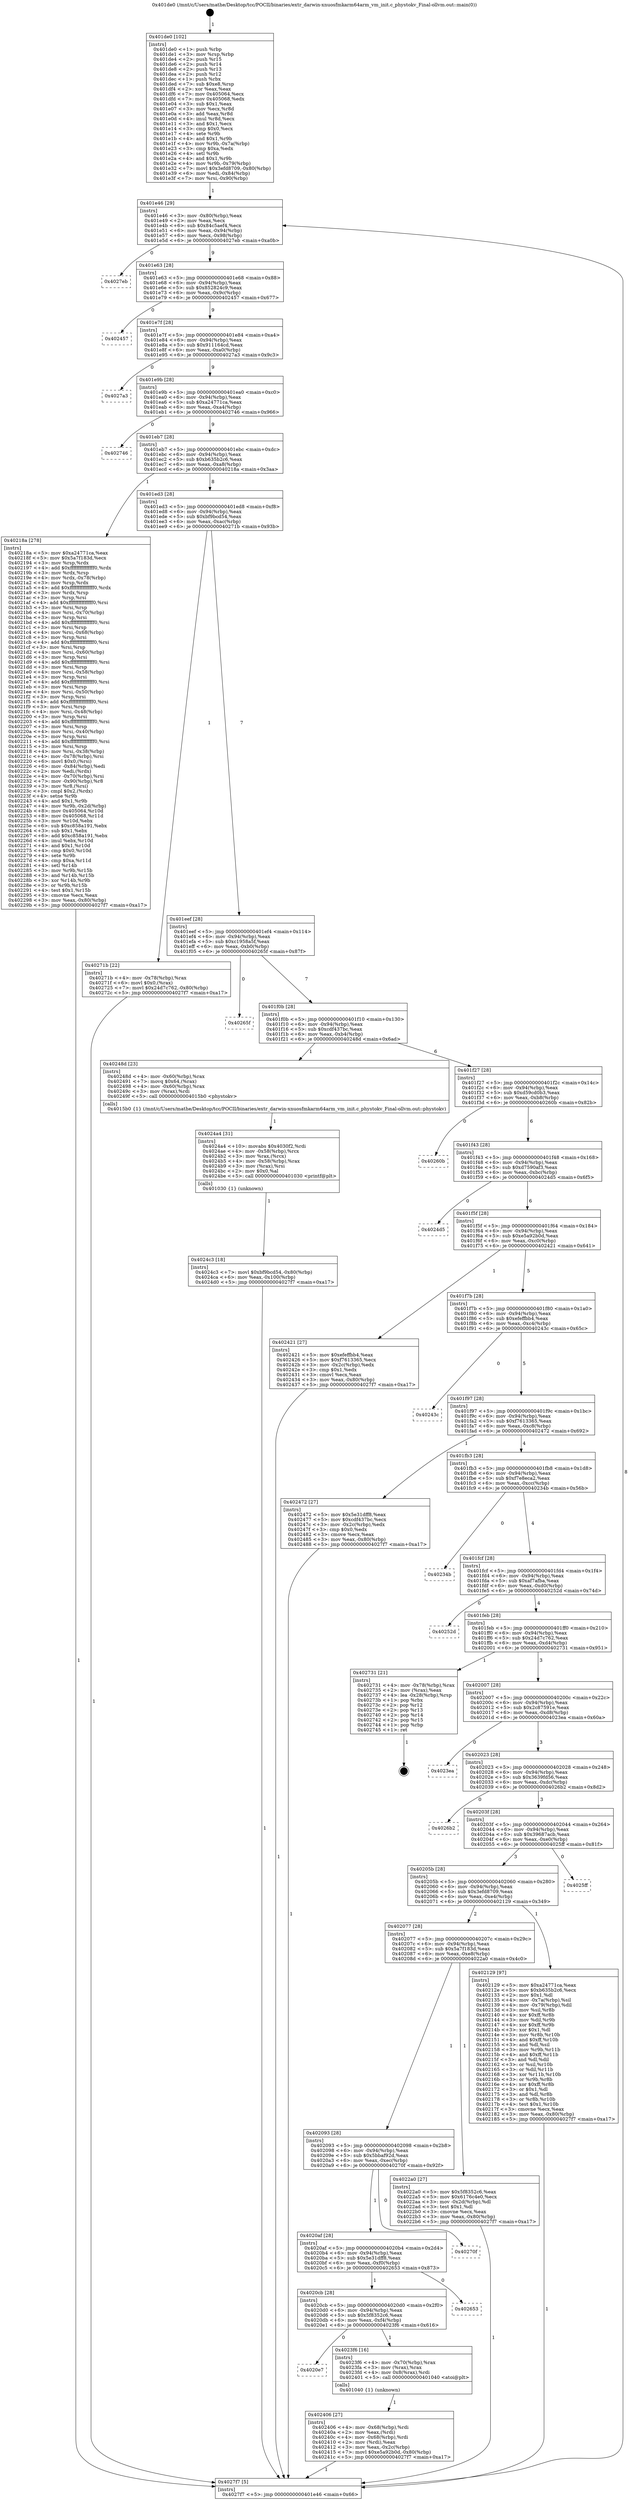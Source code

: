 digraph "0x401de0" {
  label = "0x401de0 (/mnt/c/Users/mathe/Desktop/tcc/POCII/binaries/extr_darwin-xnuosfmkarm64arm_vm_init.c_phystokv_Final-ollvm.out::main(0))"
  labelloc = "t"
  node[shape=record]

  Entry [label="",width=0.3,height=0.3,shape=circle,fillcolor=black,style=filled]
  "0x401e46" [label="{
     0x401e46 [29]\l
     | [instrs]\l
     &nbsp;&nbsp;0x401e46 \<+3\>: mov -0x80(%rbp),%eax\l
     &nbsp;&nbsp;0x401e49 \<+2\>: mov %eax,%ecx\l
     &nbsp;&nbsp;0x401e4b \<+6\>: sub $0x84c5aef4,%ecx\l
     &nbsp;&nbsp;0x401e51 \<+6\>: mov %eax,-0x94(%rbp)\l
     &nbsp;&nbsp;0x401e57 \<+6\>: mov %ecx,-0x98(%rbp)\l
     &nbsp;&nbsp;0x401e5d \<+6\>: je 00000000004027eb \<main+0xa0b\>\l
  }"]
  "0x4027eb" [label="{
     0x4027eb\l
  }", style=dashed]
  "0x401e63" [label="{
     0x401e63 [28]\l
     | [instrs]\l
     &nbsp;&nbsp;0x401e63 \<+5\>: jmp 0000000000401e68 \<main+0x88\>\l
     &nbsp;&nbsp;0x401e68 \<+6\>: mov -0x94(%rbp),%eax\l
     &nbsp;&nbsp;0x401e6e \<+5\>: sub $0x852824c9,%eax\l
     &nbsp;&nbsp;0x401e73 \<+6\>: mov %eax,-0x9c(%rbp)\l
     &nbsp;&nbsp;0x401e79 \<+6\>: je 0000000000402457 \<main+0x677\>\l
  }"]
  Exit [label="",width=0.3,height=0.3,shape=circle,fillcolor=black,style=filled,peripheries=2]
  "0x402457" [label="{
     0x402457\l
  }", style=dashed]
  "0x401e7f" [label="{
     0x401e7f [28]\l
     | [instrs]\l
     &nbsp;&nbsp;0x401e7f \<+5\>: jmp 0000000000401e84 \<main+0xa4\>\l
     &nbsp;&nbsp;0x401e84 \<+6\>: mov -0x94(%rbp),%eax\l
     &nbsp;&nbsp;0x401e8a \<+5\>: sub $0x911164cd,%eax\l
     &nbsp;&nbsp;0x401e8f \<+6\>: mov %eax,-0xa0(%rbp)\l
     &nbsp;&nbsp;0x401e95 \<+6\>: je 00000000004027a3 \<main+0x9c3\>\l
  }"]
  "0x4024c3" [label="{
     0x4024c3 [18]\l
     | [instrs]\l
     &nbsp;&nbsp;0x4024c3 \<+7\>: movl $0xbf9bcd54,-0x80(%rbp)\l
     &nbsp;&nbsp;0x4024ca \<+6\>: mov %eax,-0x100(%rbp)\l
     &nbsp;&nbsp;0x4024d0 \<+5\>: jmp 00000000004027f7 \<main+0xa17\>\l
  }"]
  "0x4027a3" [label="{
     0x4027a3\l
  }", style=dashed]
  "0x401e9b" [label="{
     0x401e9b [28]\l
     | [instrs]\l
     &nbsp;&nbsp;0x401e9b \<+5\>: jmp 0000000000401ea0 \<main+0xc0\>\l
     &nbsp;&nbsp;0x401ea0 \<+6\>: mov -0x94(%rbp),%eax\l
     &nbsp;&nbsp;0x401ea6 \<+5\>: sub $0xa24771ca,%eax\l
     &nbsp;&nbsp;0x401eab \<+6\>: mov %eax,-0xa4(%rbp)\l
     &nbsp;&nbsp;0x401eb1 \<+6\>: je 0000000000402746 \<main+0x966\>\l
  }"]
  "0x4024a4" [label="{
     0x4024a4 [31]\l
     | [instrs]\l
     &nbsp;&nbsp;0x4024a4 \<+10\>: movabs $0x4030f2,%rdi\l
     &nbsp;&nbsp;0x4024ae \<+4\>: mov -0x58(%rbp),%rcx\l
     &nbsp;&nbsp;0x4024b2 \<+3\>: mov %rax,(%rcx)\l
     &nbsp;&nbsp;0x4024b5 \<+4\>: mov -0x58(%rbp),%rax\l
     &nbsp;&nbsp;0x4024b9 \<+3\>: mov (%rax),%rsi\l
     &nbsp;&nbsp;0x4024bc \<+2\>: mov $0x0,%al\l
     &nbsp;&nbsp;0x4024be \<+5\>: call 0000000000401030 \<printf@plt\>\l
     | [calls]\l
     &nbsp;&nbsp;0x401030 \{1\} (unknown)\l
  }"]
  "0x402746" [label="{
     0x402746\l
  }", style=dashed]
  "0x401eb7" [label="{
     0x401eb7 [28]\l
     | [instrs]\l
     &nbsp;&nbsp;0x401eb7 \<+5\>: jmp 0000000000401ebc \<main+0xdc\>\l
     &nbsp;&nbsp;0x401ebc \<+6\>: mov -0x94(%rbp),%eax\l
     &nbsp;&nbsp;0x401ec2 \<+5\>: sub $0xb635b2c6,%eax\l
     &nbsp;&nbsp;0x401ec7 \<+6\>: mov %eax,-0xa8(%rbp)\l
     &nbsp;&nbsp;0x401ecd \<+6\>: je 000000000040218a \<main+0x3aa\>\l
  }"]
  "0x402406" [label="{
     0x402406 [27]\l
     | [instrs]\l
     &nbsp;&nbsp;0x402406 \<+4\>: mov -0x68(%rbp),%rdi\l
     &nbsp;&nbsp;0x40240a \<+2\>: mov %eax,(%rdi)\l
     &nbsp;&nbsp;0x40240c \<+4\>: mov -0x68(%rbp),%rdi\l
     &nbsp;&nbsp;0x402410 \<+2\>: mov (%rdi),%eax\l
     &nbsp;&nbsp;0x402412 \<+3\>: mov %eax,-0x2c(%rbp)\l
     &nbsp;&nbsp;0x402415 \<+7\>: movl $0xe5a92b0d,-0x80(%rbp)\l
     &nbsp;&nbsp;0x40241c \<+5\>: jmp 00000000004027f7 \<main+0xa17\>\l
  }"]
  "0x40218a" [label="{
     0x40218a [278]\l
     | [instrs]\l
     &nbsp;&nbsp;0x40218a \<+5\>: mov $0xa24771ca,%eax\l
     &nbsp;&nbsp;0x40218f \<+5\>: mov $0x5a7f183d,%ecx\l
     &nbsp;&nbsp;0x402194 \<+3\>: mov %rsp,%rdx\l
     &nbsp;&nbsp;0x402197 \<+4\>: add $0xfffffffffffffff0,%rdx\l
     &nbsp;&nbsp;0x40219b \<+3\>: mov %rdx,%rsp\l
     &nbsp;&nbsp;0x40219e \<+4\>: mov %rdx,-0x78(%rbp)\l
     &nbsp;&nbsp;0x4021a2 \<+3\>: mov %rsp,%rdx\l
     &nbsp;&nbsp;0x4021a5 \<+4\>: add $0xfffffffffffffff0,%rdx\l
     &nbsp;&nbsp;0x4021a9 \<+3\>: mov %rdx,%rsp\l
     &nbsp;&nbsp;0x4021ac \<+3\>: mov %rsp,%rsi\l
     &nbsp;&nbsp;0x4021af \<+4\>: add $0xfffffffffffffff0,%rsi\l
     &nbsp;&nbsp;0x4021b3 \<+3\>: mov %rsi,%rsp\l
     &nbsp;&nbsp;0x4021b6 \<+4\>: mov %rsi,-0x70(%rbp)\l
     &nbsp;&nbsp;0x4021ba \<+3\>: mov %rsp,%rsi\l
     &nbsp;&nbsp;0x4021bd \<+4\>: add $0xfffffffffffffff0,%rsi\l
     &nbsp;&nbsp;0x4021c1 \<+3\>: mov %rsi,%rsp\l
     &nbsp;&nbsp;0x4021c4 \<+4\>: mov %rsi,-0x68(%rbp)\l
     &nbsp;&nbsp;0x4021c8 \<+3\>: mov %rsp,%rsi\l
     &nbsp;&nbsp;0x4021cb \<+4\>: add $0xfffffffffffffff0,%rsi\l
     &nbsp;&nbsp;0x4021cf \<+3\>: mov %rsi,%rsp\l
     &nbsp;&nbsp;0x4021d2 \<+4\>: mov %rsi,-0x60(%rbp)\l
     &nbsp;&nbsp;0x4021d6 \<+3\>: mov %rsp,%rsi\l
     &nbsp;&nbsp;0x4021d9 \<+4\>: add $0xfffffffffffffff0,%rsi\l
     &nbsp;&nbsp;0x4021dd \<+3\>: mov %rsi,%rsp\l
     &nbsp;&nbsp;0x4021e0 \<+4\>: mov %rsi,-0x58(%rbp)\l
     &nbsp;&nbsp;0x4021e4 \<+3\>: mov %rsp,%rsi\l
     &nbsp;&nbsp;0x4021e7 \<+4\>: add $0xfffffffffffffff0,%rsi\l
     &nbsp;&nbsp;0x4021eb \<+3\>: mov %rsi,%rsp\l
     &nbsp;&nbsp;0x4021ee \<+4\>: mov %rsi,-0x50(%rbp)\l
     &nbsp;&nbsp;0x4021f2 \<+3\>: mov %rsp,%rsi\l
     &nbsp;&nbsp;0x4021f5 \<+4\>: add $0xfffffffffffffff0,%rsi\l
     &nbsp;&nbsp;0x4021f9 \<+3\>: mov %rsi,%rsp\l
     &nbsp;&nbsp;0x4021fc \<+4\>: mov %rsi,-0x48(%rbp)\l
     &nbsp;&nbsp;0x402200 \<+3\>: mov %rsp,%rsi\l
     &nbsp;&nbsp;0x402203 \<+4\>: add $0xfffffffffffffff0,%rsi\l
     &nbsp;&nbsp;0x402207 \<+3\>: mov %rsi,%rsp\l
     &nbsp;&nbsp;0x40220a \<+4\>: mov %rsi,-0x40(%rbp)\l
     &nbsp;&nbsp;0x40220e \<+3\>: mov %rsp,%rsi\l
     &nbsp;&nbsp;0x402211 \<+4\>: add $0xfffffffffffffff0,%rsi\l
     &nbsp;&nbsp;0x402215 \<+3\>: mov %rsi,%rsp\l
     &nbsp;&nbsp;0x402218 \<+4\>: mov %rsi,-0x38(%rbp)\l
     &nbsp;&nbsp;0x40221c \<+4\>: mov -0x78(%rbp),%rsi\l
     &nbsp;&nbsp;0x402220 \<+6\>: movl $0x0,(%rsi)\l
     &nbsp;&nbsp;0x402226 \<+6\>: mov -0x84(%rbp),%edi\l
     &nbsp;&nbsp;0x40222c \<+2\>: mov %edi,(%rdx)\l
     &nbsp;&nbsp;0x40222e \<+4\>: mov -0x70(%rbp),%rsi\l
     &nbsp;&nbsp;0x402232 \<+7\>: mov -0x90(%rbp),%r8\l
     &nbsp;&nbsp;0x402239 \<+3\>: mov %r8,(%rsi)\l
     &nbsp;&nbsp;0x40223c \<+3\>: cmpl $0x2,(%rdx)\l
     &nbsp;&nbsp;0x40223f \<+4\>: setne %r9b\l
     &nbsp;&nbsp;0x402243 \<+4\>: and $0x1,%r9b\l
     &nbsp;&nbsp;0x402247 \<+4\>: mov %r9b,-0x2d(%rbp)\l
     &nbsp;&nbsp;0x40224b \<+8\>: mov 0x405064,%r10d\l
     &nbsp;&nbsp;0x402253 \<+8\>: mov 0x405068,%r11d\l
     &nbsp;&nbsp;0x40225b \<+3\>: mov %r10d,%ebx\l
     &nbsp;&nbsp;0x40225e \<+6\>: sub $0xc858a191,%ebx\l
     &nbsp;&nbsp;0x402264 \<+3\>: sub $0x1,%ebx\l
     &nbsp;&nbsp;0x402267 \<+6\>: add $0xc858a191,%ebx\l
     &nbsp;&nbsp;0x40226d \<+4\>: imul %ebx,%r10d\l
     &nbsp;&nbsp;0x402271 \<+4\>: and $0x1,%r10d\l
     &nbsp;&nbsp;0x402275 \<+4\>: cmp $0x0,%r10d\l
     &nbsp;&nbsp;0x402279 \<+4\>: sete %r9b\l
     &nbsp;&nbsp;0x40227d \<+4\>: cmp $0xa,%r11d\l
     &nbsp;&nbsp;0x402281 \<+4\>: setl %r14b\l
     &nbsp;&nbsp;0x402285 \<+3\>: mov %r9b,%r15b\l
     &nbsp;&nbsp;0x402288 \<+3\>: and %r14b,%r15b\l
     &nbsp;&nbsp;0x40228b \<+3\>: xor %r14b,%r9b\l
     &nbsp;&nbsp;0x40228e \<+3\>: or %r9b,%r15b\l
     &nbsp;&nbsp;0x402291 \<+4\>: test $0x1,%r15b\l
     &nbsp;&nbsp;0x402295 \<+3\>: cmovne %ecx,%eax\l
     &nbsp;&nbsp;0x402298 \<+3\>: mov %eax,-0x80(%rbp)\l
     &nbsp;&nbsp;0x40229b \<+5\>: jmp 00000000004027f7 \<main+0xa17\>\l
  }"]
  "0x401ed3" [label="{
     0x401ed3 [28]\l
     | [instrs]\l
     &nbsp;&nbsp;0x401ed3 \<+5\>: jmp 0000000000401ed8 \<main+0xf8\>\l
     &nbsp;&nbsp;0x401ed8 \<+6\>: mov -0x94(%rbp),%eax\l
     &nbsp;&nbsp;0x401ede \<+5\>: sub $0xbf9bcd54,%eax\l
     &nbsp;&nbsp;0x401ee3 \<+6\>: mov %eax,-0xac(%rbp)\l
     &nbsp;&nbsp;0x401ee9 \<+6\>: je 000000000040271b \<main+0x93b\>\l
  }"]
  "0x4020e7" [label="{
     0x4020e7\l
  }", style=dashed]
  "0x40271b" [label="{
     0x40271b [22]\l
     | [instrs]\l
     &nbsp;&nbsp;0x40271b \<+4\>: mov -0x78(%rbp),%rax\l
     &nbsp;&nbsp;0x40271f \<+6\>: movl $0x0,(%rax)\l
     &nbsp;&nbsp;0x402725 \<+7\>: movl $0x24d7c762,-0x80(%rbp)\l
     &nbsp;&nbsp;0x40272c \<+5\>: jmp 00000000004027f7 \<main+0xa17\>\l
  }"]
  "0x401eef" [label="{
     0x401eef [28]\l
     | [instrs]\l
     &nbsp;&nbsp;0x401eef \<+5\>: jmp 0000000000401ef4 \<main+0x114\>\l
     &nbsp;&nbsp;0x401ef4 \<+6\>: mov -0x94(%rbp),%eax\l
     &nbsp;&nbsp;0x401efa \<+5\>: sub $0xc1958a5f,%eax\l
     &nbsp;&nbsp;0x401eff \<+6\>: mov %eax,-0xb0(%rbp)\l
     &nbsp;&nbsp;0x401f05 \<+6\>: je 000000000040265f \<main+0x87f\>\l
  }"]
  "0x4023f6" [label="{
     0x4023f6 [16]\l
     | [instrs]\l
     &nbsp;&nbsp;0x4023f6 \<+4\>: mov -0x70(%rbp),%rax\l
     &nbsp;&nbsp;0x4023fa \<+3\>: mov (%rax),%rax\l
     &nbsp;&nbsp;0x4023fd \<+4\>: mov 0x8(%rax),%rdi\l
     &nbsp;&nbsp;0x402401 \<+5\>: call 0000000000401040 \<atoi@plt\>\l
     | [calls]\l
     &nbsp;&nbsp;0x401040 \{1\} (unknown)\l
  }"]
  "0x40265f" [label="{
     0x40265f\l
  }", style=dashed]
  "0x401f0b" [label="{
     0x401f0b [28]\l
     | [instrs]\l
     &nbsp;&nbsp;0x401f0b \<+5\>: jmp 0000000000401f10 \<main+0x130\>\l
     &nbsp;&nbsp;0x401f10 \<+6\>: mov -0x94(%rbp),%eax\l
     &nbsp;&nbsp;0x401f16 \<+5\>: sub $0xcdf437bc,%eax\l
     &nbsp;&nbsp;0x401f1b \<+6\>: mov %eax,-0xb4(%rbp)\l
     &nbsp;&nbsp;0x401f21 \<+6\>: je 000000000040248d \<main+0x6ad\>\l
  }"]
  "0x4020cb" [label="{
     0x4020cb [28]\l
     | [instrs]\l
     &nbsp;&nbsp;0x4020cb \<+5\>: jmp 00000000004020d0 \<main+0x2f0\>\l
     &nbsp;&nbsp;0x4020d0 \<+6\>: mov -0x94(%rbp),%eax\l
     &nbsp;&nbsp;0x4020d6 \<+5\>: sub $0x5f8352c6,%eax\l
     &nbsp;&nbsp;0x4020db \<+6\>: mov %eax,-0xf4(%rbp)\l
     &nbsp;&nbsp;0x4020e1 \<+6\>: je 00000000004023f6 \<main+0x616\>\l
  }"]
  "0x40248d" [label="{
     0x40248d [23]\l
     | [instrs]\l
     &nbsp;&nbsp;0x40248d \<+4\>: mov -0x60(%rbp),%rax\l
     &nbsp;&nbsp;0x402491 \<+7\>: movq $0x64,(%rax)\l
     &nbsp;&nbsp;0x402498 \<+4\>: mov -0x60(%rbp),%rax\l
     &nbsp;&nbsp;0x40249c \<+3\>: mov (%rax),%rdi\l
     &nbsp;&nbsp;0x40249f \<+5\>: call 00000000004015b0 \<phystokv\>\l
     | [calls]\l
     &nbsp;&nbsp;0x4015b0 \{1\} (/mnt/c/Users/mathe/Desktop/tcc/POCII/binaries/extr_darwin-xnuosfmkarm64arm_vm_init.c_phystokv_Final-ollvm.out::phystokv)\l
  }"]
  "0x401f27" [label="{
     0x401f27 [28]\l
     | [instrs]\l
     &nbsp;&nbsp;0x401f27 \<+5\>: jmp 0000000000401f2c \<main+0x14c\>\l
     &nbsp;&nbsp;0x401f2c \<+6\>: mov -0x94(%rbp),%eax\l
     &nbsp;&nbsp;0x401f32 \<+5\>: sub $0xd59cd0b3,%eax\l
     &nbsp;&nbsp;0x401f37 \<+6\>: mov %eax,-0xb8(%rbp)\l
     &nbsp;&nbsp;0x401f3d \<+6\>: je 000000000040260b \<main+0x82b\>\l
  }"]
  "0x402653" [label="{
     0x402653\l
  }", style=dashed]
  "0x40260b" [label="{
     0x40260b\l
  }", style=dashed]
  "0x401f43" [label="{
     0x401f43 [28]\l
     | [instrs]\l
     &nbsp;&nbsp;0x401f43 \<+5\>: jmp 0000000000401f48 \<main+0x168\>\l
     &nbsp;&nbsp;0x401f48 \<+6\>: mov -0x94(%rbp),%eax\l
     &nbsp;&nbsp;0x401f4e \<+5\>: sub $0xd7590af3,%eax\l
     &nbsp;&nbsp;0x401f53 \<+6\>: mov %eax,-0xbc(%rbp)\l
     &nbsp;&nbsp;0x401f59 \<+6\>: je 00000000004024d5 \<main+0x6f5\>\l
  }"]
  "0x4020af" [label="{
     0x4020af [28]\l
     | [instrs]\l
     &nbsp;&nbsp;0x4020af \<+5\>: jmp 00000000004020b4 \<main+0x2d4\>\l
     &nbsp;&nbsp;0x4020b4 \<+6\>: mov -0x94(%rbp),%eax\l
     &nbsp;&nbsp;0x4020ba \<+5\>: sub $0x5e31dff8,%eax\l
     &nbsp;&nbsp;0x4020bf \<+6\>: mov %eax,-0xf0(%rbp)\l
     &nbsp;&nbsp;0x4020c5 \<+6\>: je 0000000000402653 \<main+0x873\>\l
  }"]
  "0x4024d5" [label="{
     0x4024d5\l
  }", style=dashed]
  "0x401f5f" [label="{
     0x401f5f [28]\l
     | [instrs]\l
     &nbsp;&nbsp;0x401f5f \<+5\>: jmp 0000000000401f64 \<main+0x184\>\l
     &nbsp;&nbsp;0x401f64 \<+6\>: mov -0x94(%rbp),%eax\l
     &nbsp;&nbsp;0x401f6a \<+5\>: sub $0xe5a92b0d,%eax\l
     &nbsp;&nbsp;0x401f6f \<+6\>: mov %eax,-0xc0(%rbp)\l
     &nbsp;&nbsp;0x401f75 \<+6\>: je 0000000000402421 \<main+0x641\>\l
  }"]
  "0x40270f" [label="{
     0x40270f\l
  }", style=dashed]
  "0x402421" [label="{
     0x402421 [27]\l
     | [instrs]\l
     &nbsp;&nbsp;0x402421 \<+5\>: mov $0xefeffbb4,%eax\l
     &nbsp;&nbsp;0x402426 \<+5\>: mov $0xf7613365,%ecx\l
     &nbsp;&nbsp;0x40242b \<+3\>: mov -0x2c(%rbp),%edx\l
     &nbsp;&nbsp;0x40242e \<+3\>: cmp $0x1,%edx\l
     &nbsp;&nbsp;0x402431 \<+3\>: cmovl %ecx,%eax\l
     &nbsp;&nbsp;0x402434 \<+3\>: mov %eax,-0x80(%rbp)\l
     &nbsp;&nbsp;0x402437 \<+5\>: jmp 00000000004027f7 \<main+0xa17\>\l
  }"]
  "0x401f7b" [label="{
     0x401f7b [28]\l
     | [instrs]\l
     &nbsp;&nbsp;0x401f7b \<+5\>: jmp 0000000000401f80 \<main+0x1a0\>\l
     &nbsp;&nbsp;0x401f80 \<+6\>: mov -0x94(%rbp),%eax\l
     &nbsp;&nbsp;0x401f86 \<+5\>: sub $0xefeffbb4,%eax\l
     &nbsp;&nbsp;0x401f8b \<+6\>: mov %eax,-0xc4(%rbp)\l
     &nbsp;&nbsp;0x401f91 \<+6\>: je 000000000040243c \<main+0x65c\>\l
  }"]
  "0x402093" [label="{
     0x402093 [28]\l
     | [instrs]\l
     &nbsp;&nbsp;0x402093 \<+5\>: jmp 0000000000402098 \<main+0x2b8\>\l
     &nbsp;&nbsp;0x402098 \<+6\>: mov -0x94(%rbp),%eax\l
     &nbsp;&nbsp;0x40209e \<+5\>: sub $0x5bbaf92d,%eax\l
     &nbsp;&nbsp;0x4020a3 \<+6\>: mov %eax,-0xec(%rbp)\l
     &nbsp;&nbsp;0x4020a9 \<+6\>: je 000000000040270f \<main+0x92f\>\l
  }"]
  "0x40243c" [label="{
     0x40243c\l
  }", style=dashed]
  "0x401f97" [label="{
     0x401f97 [28]\l
     | [instrs]\l
     &nbsp;&nbsp;0x401f97 \<+5\>: jmp 0000000000401f9c \<main+0x1bc\>\l
     &nbsp;&nbsp;0x401f9c \<+6\>: mov -0x94(%rbp),%eax\l
     &nbsp;&nbsp;0x401fa2 \<+5\>: sub $0xf7613365,%eax\l
     &nbsp;&nbsp;0x401fa7 \<+6\>: mov %eax,-0xc8(%rbp)\l
     &nbsp;&nbsp;0x401fad \<+6\>: je 0000000000402472 \<main+0x692\>\l
  }"]
  "0x4022a0" [label="{
     0x4022a0 [27]\l
     | [instrs]\l
     &nbsp;&nbsp;0x4022a0 \<+5\>: mov $0x5f8352c6,%eax\l
     &nbsp;&nbsp;0x4022a5 \<+5\>: mov $0x6176c4e0,%ecx\l
     &nbsp;&nbsp;0x4022aa \<+3\>: mov -0x2d(%rbp),%dl\l
     &nbsp;&nbsp;0x4022ad \<+3\>: test $0x1,%dl\l
     &nbsp;&nbsp;0x4022b0 \<+3\>: cmovne %ecx,%eax\l
     &nbsp;&nbsp;0x4022b3 \<+3\>: mov %eax,-0x80(%rbp)\l
     &nbsp;&nbsp;0x4022b6 \<+5\>: jmp 00000000004027f7 \<main+0xa17\>\l
  }"]
  "0x402472" [label="{
     0x402472 [27]\l
     | [instrs]\l
     &nbsp;&nbsp;0x402472 \<+5\>: mov $0x5e31dff8,%eax\l
     &nbsp;&nbsp;0x402477 \<+5\>: mov $0xcdf437bc,%ecx\l
     &nbsp;&nbsp;0x40247c \<+3\>: mov -0x2c(%rbp),%edx\l
     &nbsp;&nbsp;0x40247f \<+3\>: cmp $0x0,%edx\l
     &nbsp;&nbsp;0x402482 \<+3\>: cmove %ecx,%eax\l
     &nbsp;&nbsp;0x402485 \<+3\>: mov %eax,-0x80(%rbp)\l
     &nbsp;&nbsp;0x402488 \<+5\>: jmp 00000000004027f7 \<main+0xa17\>\l
  }"]
  "0x401fb3" [label="{
     0x401fb3 [28]\l
     | [instrs]\l
     &nbsp;&nbsp;0x401fb3 \<+5\>: jmp 0000000000401fb8 \<main+0x1d8\>\l
     &nbsp;&nbsp;0x401fb8 \<+6\>: mov -0x94(%rbp),%eax\l
     &nbsp;&nbsp;0x401fbe \<+5\>: sub $0xf7e8eca2,%eax\l
     &nbsp;&nbsp;0x401fc3 \<+6\>: mov %eax,-0xcc(%rbp)\l
     &nbsp;&nbsp;0x401fc9 \<+6\>: je 000000000040234b \<main+0x56b\>\l
  }"]
  "0x401de0" [label="{
     0x401de0 [102]\l
     | [instrs]\l
     &nbsp;&nbsp;0x401de0 \<+1\>: push %rbp\l
     &nbsp;&nbsp;0x401de1 \<+3\>: mov %rsp,%rbp\l
     &nbsp;&nbsp;0x401de4 \<+2\>: push %r15\l
     &nbsp;&nbsp;0x401de6 \<+2\>: push %r14\l
     &nbsp;&nbsp;0x401de8 \<+2\>: push %r13\l
     &nbsp;&nbsp;0x401dea \<+2\>: push %r12\l
     &nbsp;&nbsp;0x401dec \<+1\>: push %rbx\l
     &nbsp;&nbsp;0x401ded \<+7\>: sub $0xe8,%rsp\l
     &nbsp;&nbsp;0x401df4 \<+2\>: xor %eax,%eax\l
     &nbsp;&nbsp;0x401df6 \<+7\>: mov 0x405064,%ecx\l
     &nbsp;&nbsp;0x401dfd \<+7\>: mov 0x405068,%edx\l
     &nbsp;&nbsp;0x401e04 \<+3\>: sub $0x1,%eax\l
     &nbsp;&nbsp;0x401e07 \<+3\>: mov %ecx,%r8d\l
     &nbsp;&nbsp;0x401e0a \<+3\>: add %eax,%r8d\l
     &nbsp;&nbsp;0x401e0d \<+4\>: imul %r8d,%ecx\l
     &nbsp;&nbsp;0x401e11 \<+3\>: and $0x1,%ecx\l
     &nbsp;&nbsp;0x401e14 \<+3\>: cmp $0x0,%ecx\l
     &nbsp;&nbsp;0x401e17 \<+4\>: sete %r9b\l
     &nbsp;&nbsp;0x401e1b \<+4\>: and $0x1,%r9b\l
     &nbsp;&nbsp;0x401e1f \<+4\>: mov %r9b,-0x7a(%rbp)\l
     &nbsp;&nbsp;0x401e23 \<+3\>: cmp $0xa,%edx\l
     &nbsp;&nbsp;0x401e26 \<+4\>: setl %r9b\l
     &nbsp;&nbsp;0x401e2a \<+4\>: and $0x1,%r9b\l
     &nbsp;&nbsp;0x401e2e \<+4\>: mov %r9b,-0x79(%rbp)\l
     &nbsp;&nbsp;0x401e32 \<+7\>: movl $0x3efd8709,-0x80(%rbp)\l
     &nbsp;&nbsp;0x401e39 \<+6\>: mov %edi,-0x84(%rbp)\l
     &nbsp;&nbsp;0x401e3f \<+7\>: mov %rsi,-0x90(%rbp)\l
  }"]
  "0x40234b" [label="{
     0x40234b\l
  }", style=dashed]
  "0x401fcf" [label="{
     0x401fcf [28]\l
     | [instrs]\l
     &nbsp;&nbsp;0x401fcf \<+5\>: jmp 0000000000401fd4 \<main+0x1f4\>\l
     &nbsp;&nbsp;0x401fd4 \<+6\>: mov -0x94(%rbp),%eax\l
     &nbsp;&nbsp;0x401fda \<+5\>: sub $0xaf7afba,%eax\l
     &nbsp;&nbsp;0x401fdf \<+6\>: mov %eax,-0xd0(%rbp)\l
     &nbsp;&nbsp;0x401fe5 \<+6\>: je 000000000040252d \<main+0x74d\>\l
  }"]
  "0x4027f7" [label="{
     0x4027f7 [5]\l
     | [instrs]\l
     &nbsp;&nbsp;0x4027f7 \<+5\>: jmp 0000000000401e46 \<main+0x66\>\l
  }"]
  "0x40252d" [label="{
     0x40252d\l
  }", style=dashed]
  "0x401feb" [label="{
     0x401feb [28]\l
     | [instrs]\l
     &nbsp;&nbsp;0x401feb \<+5\>: jmp 0000000000401ff0 \<main+0x210\>\l
     &nbsp;&nbsp;0x401ff0 \<+6\>: mov -0x94(%rbp),%eax\l
     &nbsp;&nbsp;0x401ff6 \<+5\>: sub $0x24d7c762,%eax\l
     &nbsp;&nbsp;0x401ffb \<+6\>: mov %eax,-0xd4(%rbp)\l
     &nbsp;&nbsp;0x402001 \<+6\>: je 0000000000402731 \<main+0x951\>\l
  }"]
  "0x402077" [label="{
     0x402077 [28]\l
     | [instrs]\l
     &nbsp;&nbsp;0x402077 \<+5\>: jmp 000000000040207c \<main+0x29c\>\l
     &nbsp;&nbsp;0x40207c \<+6\>: mov -0x94(%rbp),%eax\l
     &nbsp;&nbsp;0x402082 \<+5\>: sub $0x5a7f183d,%eax\l
     &nbsp;&nbsp;0x402087 \<+6\>: mov %eax,-0xe8(%rbp)\l
     &nbsp;&nbsp;0x40208d \<+6\>: je 00000000004022a0 \<main+0x4c0\>\l
  }"]
  "0x402731" [label="{
     0x402731 [21]\l
     | [instrs]\l
     &nbsp;&nbsp;0x402731 \<+4\>: mov -0x78(%rbp),%rax\l
     &nbsp;&nbsp;0x402735 \<+2\>: mov (%rax),%eax\l
     &nbsp;&nbsp;0x402737 \<+4\>: lea -0x28(%rbp),%rsp\l
     &nbsp;&nbsp;0x40273b \<+1\>: pop %rbx\l
     &nbsp;&nbsp;0x40273c \<+2\>: pop %r12\l
     &nbsp;&nbsp;0x40273e \<+2\>: pop %r13\l
     &nbsp;&nbsp;0x402740 \<+2\>: pop %r14\l
     &nbsp;&nbsp;0x402742 \<+2\>: pop %r15\l
     &nbsp;&nbsp;0x402744 \<+1\>: pop %rbp\l
     &nbsp;&nbsp;0x402745 \<+1\>: ret\l
  }"]
  "0x402007" [label="{
     0x402007 [28]\l
     | [instrs]\l
     &nbsp;&nbsp;0x402007 \<+5\>: jmp 000000000040200c \<main+0x22c\>\l
     &nbsp;&nbsp;0x40200c \<+6\>: mov -0x94(%rbp),%eax\l
     &nbsp;&nbsp;0x402012 \<+5\>: sub $0x2c87591e,%eax\l
     &nbsp;&nbsp;0x402017 \<+6\>: mov %eax,-0xd8(%rbp)\l
     &nbsp;&nbsp;0x40201d \<+6\>: je 00000000004023ea \<main+0x60a\>\l
  }"]
  "0x402129" [label="{
     0x402129 [97]\l
     | [instrs]\l
     &nbsp;&nbsp;0x402129 \<+5\>: mov $0xa24771ca,%eax\l
     &nbsp;&nbsp;0x40212e \<+5\>: mov $0xb635b2c6,%ecx\l
     &nbsp;&nbsp;0x402133 \<+2\>: mov $0x1,%dl\l
     &nbsp;&nbsp;0x402135 \<+4\>: mov -0x7a(%rbp),%sil\l
     &nbsp;&nbsp;0x402139 \<+4\>: mov -0x79(%rbp),%dil\l
     &nbsp;&nbsp;0x40213d \<+3\>: mov %sil,%r8b\l
     &nbsp;&nbsp;0x402140 \<+4\>: xor $0xff,%r8b\l
     &nbsp;&nbsp;0x402144 \<+3\>: mov %dil,%r9b\l
     &nbsp;&nbsp;0x402147 \<+4\>: xor $0xff,%r9b\l
     &nbsp;&nbsp;0x40214b \<+3\>: xor $0x1,%dl\l
     &nbsp;&nbsp;0x40214e \<+3\>: mov %r8b,%r10b\l
     &nbsp;&nbsp;0x402151 \<+4\>: and $0xff,%r10b\l
     &nbsp;&nbsp;0x402155 \<+3\>: and %dl,%sil\l
     &nbsp;&nbsp;0x402158 \<+3\>: mov %r9b,%r11b\l
     &nbsp;&nbsp;0x40215b \<+4\>: and $0xff,%r11b\l
     &nbsp;&nbsp;0x40215f \<+3\>: and %dl,%dil\l
     &nbsp;&nbsp;0x402162 \<+3\>: or %sil,%r10b\l
     &nbsp;&nbsp;0x402165 \<+3\>: or %dil,%r11b\l
     &nbsp;&nbsp;0x402168 \<+3\>: xor %r11b,%r10b\l
     &nbsp;&nbsp;0x40216b \<+3\>: or %r9b,%r8b\l
     &nbsp;&nbsp;0x40216e \<+4\>: xor $0xff,%r8b\l
     &nbsp;&nbsp;0x402172 \<+3\>: or $0x1,%dl\l
     &nbsp;&nbsp;0x402175 \<+3\>: and %dl,%r8b\l
     &nbsp;&nbsp;0x402178 \<+3\>: or %r8b,%r10b\l
     &nbsp;&nbsp;0x40217b \<+4\>: test $0x1,%r10b\l
     &nbsp;&nbsp;0x40217f \<+3\>: cmovne %ecx,%eax\l
     &nbsp;&nbsp;0x402182 \<+3\>: mov %eax,-0x80(%rbp)\l
     &nbsp;&nbsp;0x402185 \<+5\>: jmp 00000000004027f7 \<main+0xa17\>\l
  }"]
  "0x4023ea" [label="{
     0x4023ea\l
  }", style=dashed]
  "0x402023" [label="{
     0x402023 [28]\l
     | [instrs]\l
     &nbsp;&nbsp;0x402023 \<+5\>: jmp 0000000000402028 \<main+0x248\>\l
     &nbsp;&nbsp;0x402028 \<+6\>: mov -0x94(%rbp),%eax\l
     &nbsp;&nbsp;0x40202e \<+5\>: sub $0x3639fd56,%eax\l
     &nbsp;&nbsp;0x402033 \<+6\>: mov %eax,-0xdc(%rbp)\l
     &nbsp;&nbsp;0x402039 \<+6\>: je 00000000004026b2 \<main+0x8d2\>\l
  }"]
  "0x40205b" [label="{
     0x40205b [28]\l
     | [instrs]\l
     &nbsp;&nbsp;0x40205b \<+5\>: jmp 0000000000402060 \<main+0x280\>\l
     &nbsp;&nbsp;0x402060 \<+6\>: mov -0x94(%rbp),%eax\l
     &nbsp;&nbsp;0x402066 \<+5\>: sub $0x3efd8709,%eax\l
     &nbsp;&nbsp;0x40206b \<+6\>: mov %eax,-0xe4(%rbp)\l
     &nbsp;&nbsp;0x402071 \<+6\>: je 0000000000402129 \<main+0x349\>\l
  }"]
  "0x4026b2" [label="{
     0x4026b2\l
  }", style=dashed]
  "0x40203f" [label="{
     0x40203f [28]\l
     | [instrs]\l
     &nbsp;&nbsp;0x40203f \<+5\>: jmp 0000000000402044 \<main+0x264\>\l
     &nbsp;&nbsp;0x402044 \<+6\>: mov -0x94(%rbp),%eax\l
     &nbsp;&nbsp;0x40204a \<+5\>: sub $0x39687acb,%eax\l
     &nbsp;&nbsp;0x40204f \<+6\>: mov %eax,-0xe0(%rbp)\l
     &nbsp;&nbsp;0x402055 \<+6\>: je 00000000004025ff \<main+0x81f\>\l
  }"]
  "0x4025ff" [label="{
     0x4025ff\l
  }", style=dashed]
  Entry -> "0x401de0" [label=" 1"]
  "0x401e46" -> "0x4027eb" [label=" 0"]
  "0x401e46" -> "0x401e63" [label=" 9"]
  "0x402731" -> Exit [label=" 1"]
  "0x401e63" -> "0x402457" [label=" 0"]
  "0x401e63" -> "0x401e7f" [label=" 9"]
  "0x40271b" -> "0x4027f7" [label=" 1"]
  "0x401e7f" -> "0x4027a3" [label=" 0"]
  "0x401e7f" -> "0x401e9b" [label=" 9"]
  "0x4024c3" -> "0x4027f7" [label=" 1"]
  "0x401e9b" -> "0x402746" [label=" 0"]
  "0x401e9b" -> "0x401eb7" [label=" 9"]
  "0x4024a4" -> "0x4024c3" [label=" 1"]
  "0x401eb7" -> "0x40218a" [label=" 1"]
  "0x401eb7" -> "0x401ed3" [label=" 8"]
  "0x40248d" -> "0x4024a4" [label=" 1"]
  "0x401ed3" -> "0x40271b" [label=" 1"]
  "0x401ed3" -> "0x401eef" [label=" 7"]
  "0x402472" -> "0x4027f7" [label=" 1"]
  "0x401eef" -> "0x40265f" [label=" 0"]
  "0x401eef" -> "0x401f0b" [label=" 7"]
  "0x402421" -> "0x4027f7" [label=" 1"]
  "0x401f0b" -> "0x40248d" [label=" 1"]
  "0x401f0b" -> "0x401f27" [label=" 6"]
  "0x4023f6" -> "0x402406" [label=" 1"]
  "0x401f27" -> "0x40260b" [label=" 0"]
  "0x401f27" -> "0x401f43" [label=" 6"]
  "0x4020cb" -> "0x4020e7" [label=" 0"]
  "0x401f43" -> "0x4024d5" [label=" 0"]
  "0x401f43" -> "0x401f5f" [label=" 6"]
  "0x402406" -> "0x4027f7" [label=" 1"]
  "0x401f5f" -> "0x402421" [label=" 1"]
  "0x401f5f" -> "0x401f7b" [label=" 5"]
  "0x4020af" -> "0x4020cb" [label=" 1"]
  "0x401f7b" -> "0x40243c" [label=" 0"]
  "0x401f7b" -> "0x401f97" [label=" 5"]
  "0x4020cb" -> "0x4023f6" [label=" 1"]
  "0x401f97" -> "0x402472" [label=" 1"]
  "0x401f97" -> "0x401fb3" [label=" 4"]
  "0x402093" -> "0x4020af" [label=" 1"]
  "0x401fb3" -> "0x40234b" [label=" 0"]
  "0x401fb3" -> "0x401fcf" [label=" 4"]
  "0x4022a0" -> "0x4027f7" [label=" 1"]
  "0x401fcf" -> "0x40252d" [label=" 0"]
  "0x401fcf" -> "0x401feb" [label=" 4"]
  "0x402077" -> "0x402093" [label=" 1"]
  "0x401feb" -> "0x402731" [label=" 1"]
  "0x401feb" -> "0x402007" [label=" 3"]
  "0x402077" -> "0x4022a0" [label=" 1"]
  "0x402007" -> "0x4023ea" [label=" 0"]
  "0x402007" -> "0x402023" [label=" 3"]
  "0x402093" -> "0x40270f" [label=" 0"]
  "0x402023" -> "0x4026b2" [label=" 0"]
  "0x402023" -> "0x40203f" [label=" 3"]
  "0x4020af" -> "0x402653" [label=" 0"]
  "0x40203f" -> "0x4025ff" [label=" 0"]
  "0x40203f" -> "0x40205b" [label=" 3"]
  "0x40218a" -> "0x4027f7" [label=" 1"]
  "0x40205b" -> "0x402129" [label=" 1"]
  "0x40205b" -> "0x402077" [label=" 2"]
  "0x402129" -> "0x4027f7" [label=" 1"]
  "0x401de0" -> "0x401e46" [label=" 1"]
  "0x4027f7" -> "0x401e46" [label=" 8"]
}
